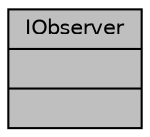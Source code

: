 digraph "IObserver"
{
 // LATEX_PDF_SIZE
  edge [fontname="Helvetica",fontsize="10",labelfontname="Helvetica",labelfontsize="10"];
  node [fontname="Helvetica",fontsize="10",shape=record];
  Node1 [label="{IObserver\n||}",height=0.2,width=0.4,color="black", fillcolor="grey75", style="filled", fontcolor="black",tooltip=" "];
}
